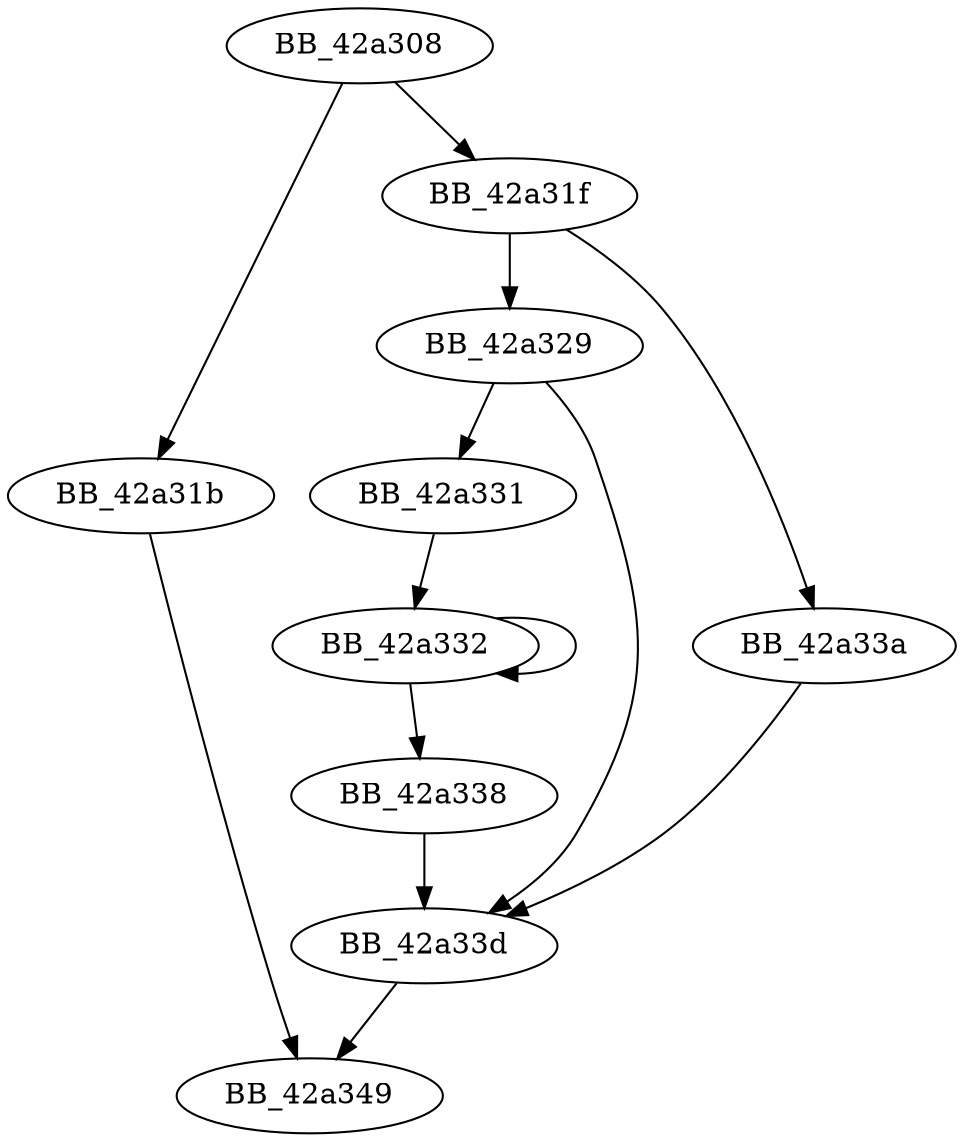 DiGraph unknown_libname_27{
BB_42a308->BB_42a31b
BB_42a308->BB_42a31f
BB_42a31b->BB_42a349
BB_42a31f->BB_42a329
BB_42a31f->BB_42a33a
BB_42a329->BB_42a331
BB_42a329->BB_42a33d
BB_42a331->BB_42a332
BB_42a332->BB_42a332
BB_42a332->BB_42a338
BB_42a338->BB_42a33d
BB_42a33a->BB_42a33d
BB_42a33d->BB_42a349
}
